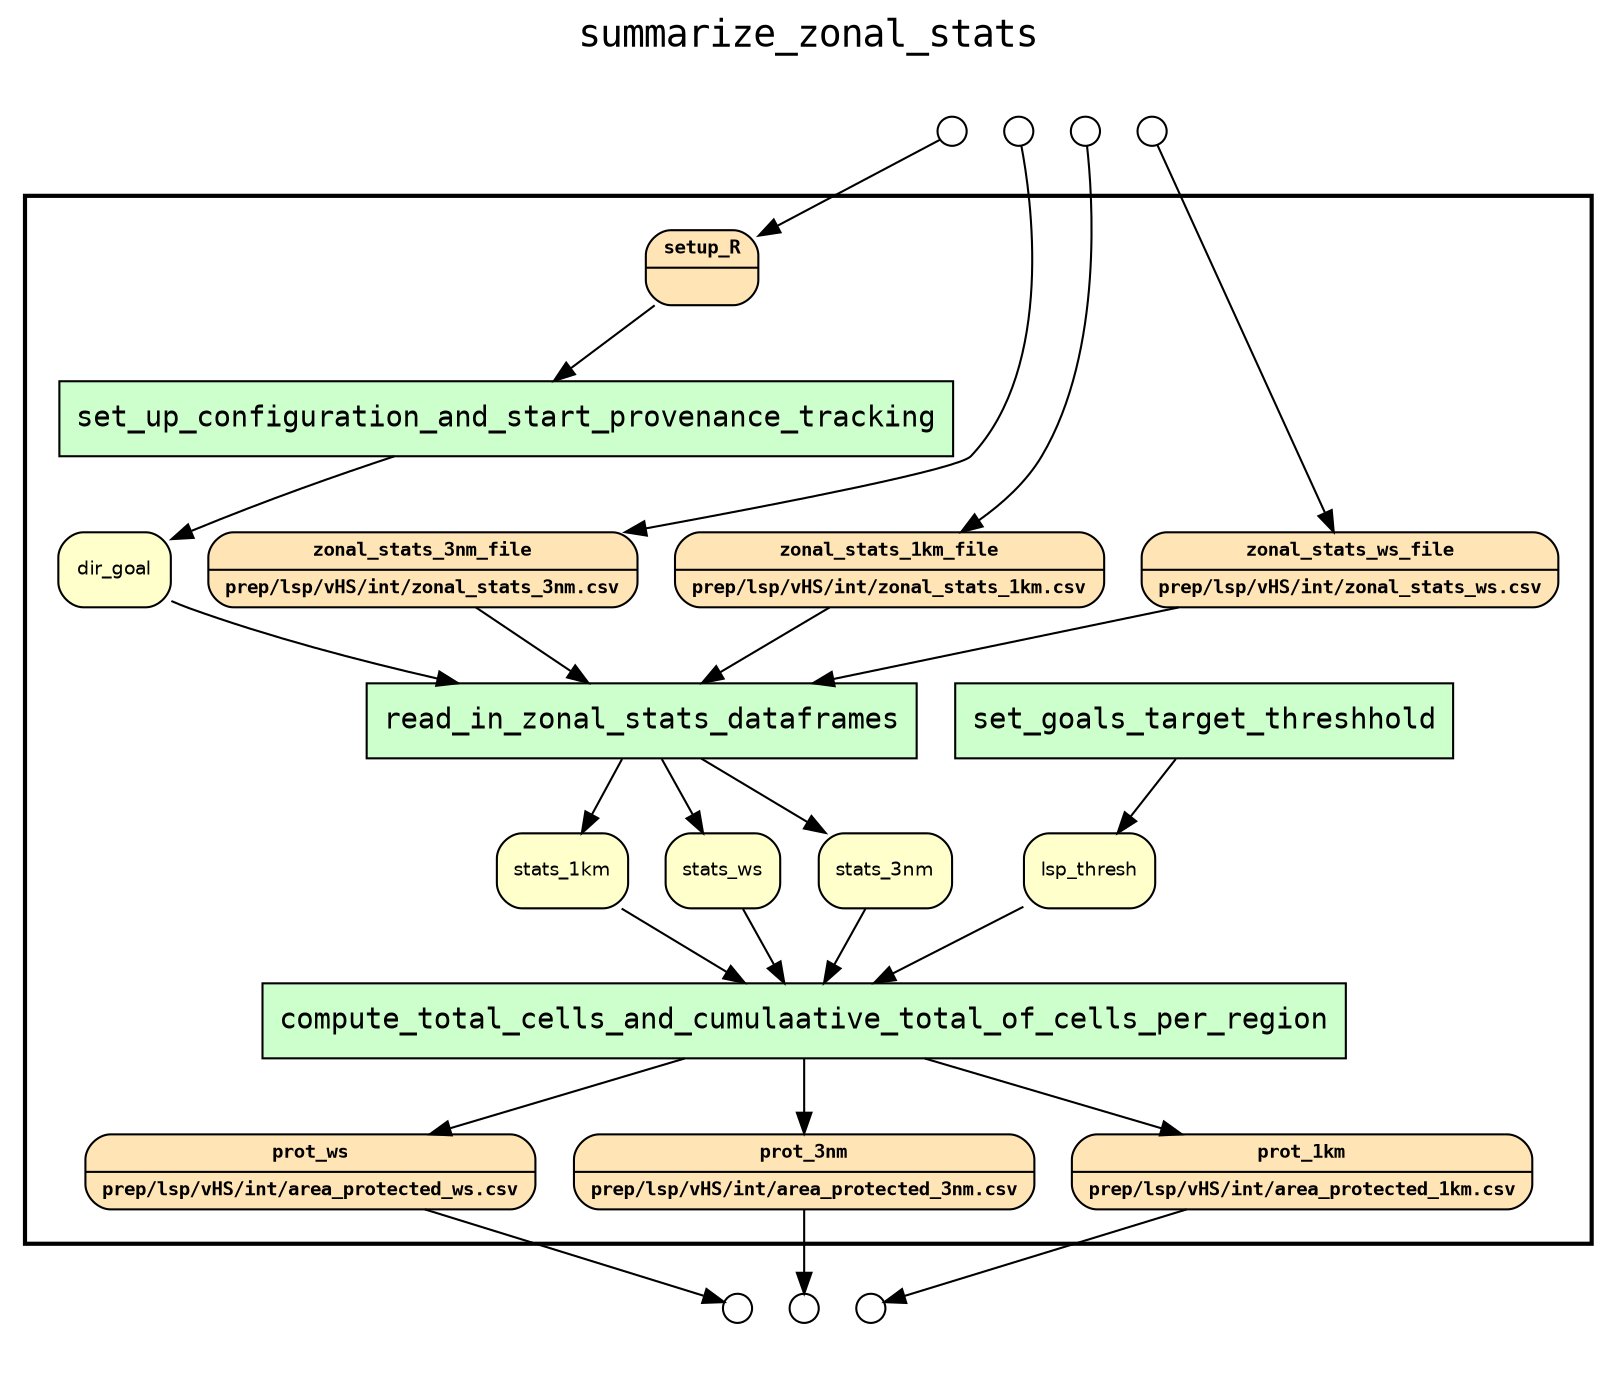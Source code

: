 
digraph yw_data_view {
rankdir=TB
fontname=Courier; fontsize=18; labelloc=t
label="summarize_zonal_stats"
subgraph cluster_workflow { label=""; color=black; penwidth=2
subgraph cluster_workflow_inner { label=""; color=white
node[shape=box style="filled" fillcolor="#CCFFCC" peripheries=1 fontname=Courier]
set_up_configuration_and_start_provenance_tracking
read_in_zonal_stats_dataframes
set_goals_target_threshhold
compute_total_cells_and_cumulaative_total_of_cells_per_region
node[shape=box style="filled" fillcolor="#CCFFCC" peripheries=1 fontname=Courier]
node[shape=box style="rounded,filled" fillcolor="#FFE4B5" peripheries=1 fontname="Courier-Bold" fontsize=9]
setup_R[shape=record rankdir=LR label="{<f0> setup_R |<f1>}"]
zonal_stats_3nm_file[shape=record rankdir=LR label="{<f0> zonal_stats_3nm_file |<f1>prep/lsp/vHS/int/zonal_stats_3nm.csv\l}"]
zonal_stats_1km_file[shape=record rankdir=LR label="{<f0> zonal_stats_1km_file |<f1>prep/lsp/vHS/int/zonal_stats_1km.csv\l}"]
zonal_stats_ws_file[shape=record rankdir=LR label="{<f0> zonal_stats_ws_file |<f1>prep/lsp/vHS/int/zonal_stats_ws.csv\l}"]
node[shape=box style="rounded,filled" fillcolor="#FFFFCC" peripheries=1 fontname=Helvetica]
dir_goal
stats_3nm
stats_1km
stats_ws
lsp_thresh
node[shape=box style="rounded,filled" fillcolor="#FFE4B5" peripheries=1 fontname="Courier-Bold" fontsize=9]
prot_ws[shape=record rankdir=LR label="{<f0> prot_ws |<f1>prep/lsp/vHS/int/area_protected_ws.csv\l}"]
prot_3nm[shape=record rankdir=LR label="{<f0> prot_3nm |<f1>prep/lsp/vHS/int/area_protected_3nm.csv\l}"]
prot_1km[shape=record rankdir=LR label="{<f0> prot_1km |<f1>prep/lsp/vHS/int/area_protected_1km.csv\l}"]
node[shape=box style="rounded,filled" fillcolor="#FFFFFF" peripheries=1 fontname=Helvetica]
}}
subgraph cluster_inflows { label=""; color=white; penwidth=2
subgraph cluster_inflows_inner { label=""; color=white
node[shape=circle fillcolor="#FFFFFF" peripheries=1 width=0.2]
setup_R_inflow [label=""]
zonal_stats_3nm_file_inflow [label=""]
zonal_stats_1km_file_inflow [label=""]
zonal_stats_ws_file_inflow [label=""]
}}
subgraph cluster_outflows { label=""; color=white; penwidth=2
subgraph cluster_outflows_inner { label=""; color=white
node[shape=circle fillcolor="#FFFFFF" peripheries=1 width=0.2]
prot_1km_outflow [label=""]
prot_3nm_outflow [label=""]
prot_ws_outflow [label=""]
}}
setup_R -> set_up_configuration_and_start_provenance_tracking
dir_goal -> read_in_zonal_stats_dataframes
zonal_stats_3nm_file -> read_in_zonal_stats_dataframes
zonal_stats_1km_file -> read_in_zonal_stats_dataframes
zonal_stats_ws_file -> read_in_zonal_stats_dataframes
stats_3nm -> compute_total_cells_and_cumulaative_total_of_cells_per_region
stats_1km -> compute_total_cells_and_cumulaative_total_of_cells_per_region
stats_ws -> compute_total_cells_and_cumulaative_total_of_cells_per_region
lsp_thresh -> compute_total_cells_and_cumulaative_total_of_cells_per_region
set_up_configuration_and_start_provenance_tracking -> dir_goal
read_in_zonal_stats_dataframes -> stats_3nm
read_in_zonal_stats_dataframes -> stats_1km
read_in_zonal_stats_dataframes -> stats_ws
set_goals_target_threshhold -> lsp_thresh
compute_total_cells_and_cumulaative_total_of_cells_per_region -> prot_ws
compute_total_cells_and_cumulaative_total_of_cells_per_region -> prot_3nm
compute_total_cells_and_cumulaative_total_of_cells_per_region -> prot_1km
setup_R_inflow -> setup_R
zonal_stats_3nm_file_inflow -> zonal_stats_3nm_file
zonal_stats_1km_file_inflow -> zonal_stats_1km_file
zonal_stats_ws_file_inflow -> zonal_stats_ws_file
prot_1km -> prot_1km_outflow
prot_3nm -> prot_3nm_outflow
prot_ws -> prot_ws_outflow
}

